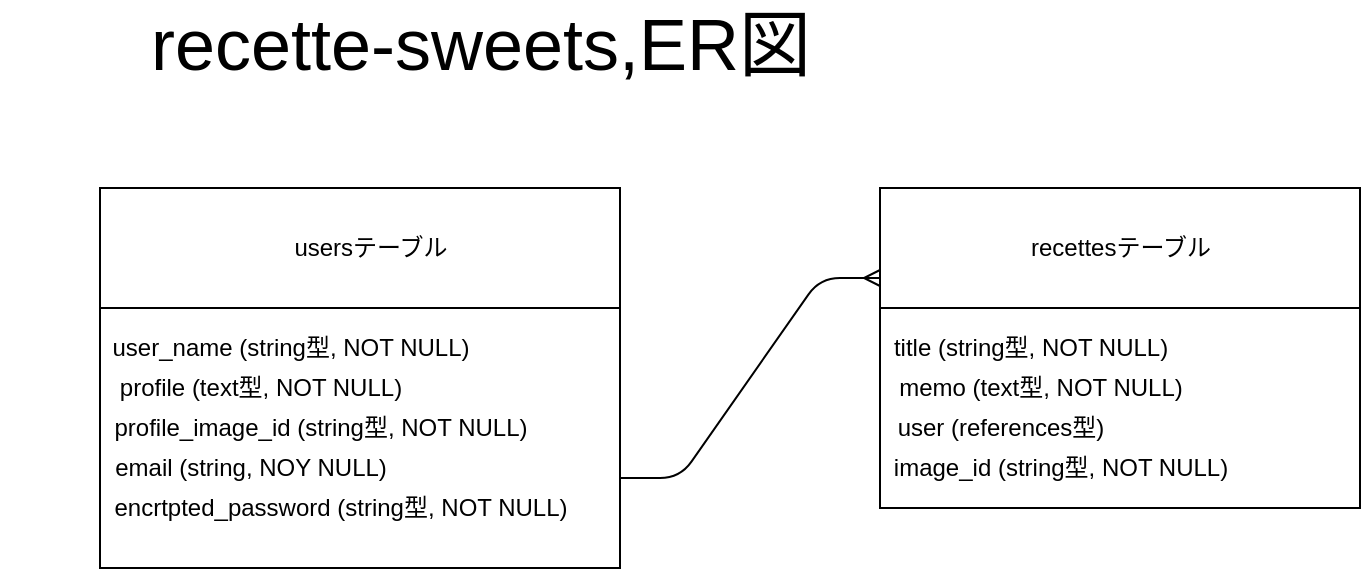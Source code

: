<mxfile version="13.10.0" type="embed">
    <diagram id="WacLoNpESW8yNwxBYF4D" name="ページ1">
        <mxGraphModel dx="632" dy="595" grid="1" gridSize="10" guides="1" tooltips="1" connect="1" arrows="1" fold="1" page="1" pageScale="1" pageWidth="850" pageHeight="1100" math="0" shadow="0">
            <root>
                <mxCell id="0"/>
                <mxCell id="1" parent="0"/>
                <mxCell id="2" value="&lt;font&gt;&lt;font style=&quot;font-size: 36px&quot;&gt;recette-sweets,ER図&lt;br&gt;&lt;/font&gt;&lt;br&gt;&lt;/font&gt;" style="text;html=1;align=center;verticalAlign=middle;resizable=0;points=[];autosize=1;" vertex="1" parent="1">
                    <mxGeometry x="145" y="75" width="350" height="40" as="geometry"/>
                </mxCell>
                <mxCell id="7" value="" style="whiteSpace=wrap;html=1;" vertex="1" parent="1">
                    <mxGeometry x="130" y="160" width="260" height="190" as="geometry"/>
                </mxCell>
                <mxCell id="9" value="" style="whiteSpace=wrap;html=1;" vertex="1" parent="1">
                    <mxGeometry x="130" y="160" width="260" height="60" as="geometry"/>
                </mxCell>
                <mxCell id="10" value="usersテーブル" style="text;html=1;align=center;verticalAlign=middle;resizable=0;points=[];autosize=1;" vertex="1" parent="1">
                    <mxGeometry x="220" y="180" width="90" height="20" as="geometry"/>
                </mxCell>
                <mxCell id="11" value="user_name (string型, NOT NULL)" style="text;html=1;align=center;verticalAlign=middle;resizable=0;points=[];autosize=1;" vertex="1" parent="1">
                    <mxGeometry x="130" y="230" width="190" height="20" as="geometry"/>
                </mxCell>
                <mxCell id="12" value="profile (text型, NOT NULL)" style="text;html=1;align=center;verticalAlign=middle;resizable=0;points=[];autosize=1;" vertex="1" parent="1">
                    <mxGeometry x="130" y="250" width="160" height="20" as="geometry"/>
                </mxCell>
                <mxCell id="13" value="profile_image_id (string型, NOT NULL)" style="text;html=1;align=center;verticalAlign=middle;resizable=0;points=[];autosize=1;" vertex="1" parent="1">
                    <mxGeometry x="130" y="270" width="220" height="20" as="geometry"/>
                </mxCell>
                <mxCell id="14" value="email (string, NOY NULL)" style="text;html=1;align=center;verticalAlign=middle;resizable=0;points=[];autosize=1;" vertex="1" parent="1">
                    <mxGeometry x="130" y="290" width="150" height="20" as="geometry"/>
                </mxCell>
                <mxCell id="15" value="&amp;nbsp; &amp;nbsp; &amp;nbsp; &amp;nbsp; &amp;nbsp; &amp;nbsp; &amp;nbsp; &amp;nbsp;encrtpted_password (string型, NOT NULL)" style="text;html=1;align=center;verticalAlign=middle;resizable=0;points=[];autosize=1;" vertex="1" parent="1">
                    <mxGeometry x="80" y="310" width="290" height="20" as="geometry"/>
                </mxCell>
                <mxCell id="16" value="" style="whiteSpace=wrap;html=1;" vertex="1" parent="1">
                    <mxGeometry x="520" y="160" width="240" height="160" as="geometry"/>
                </mxCell>
                <mxCell id="19" value="" style="whiteSpace=wrap;html=1;" vertex="1" parent="1">
                    <mxGeometry x="520" y="160" width="240" height="60" as="geometry"/>
                </mxCell>
                <mxCell id="20" value="recettesテーブル" style="text;html=1;align=center;verticalAlign=middle;resizable=0;points=[];autosize=1;" vertex="1" parent="1">
                    <mxGeometry x="590" y="180" width="100" height="20" as="geometry"/>
                </mxCell>
                <mxCell id="21" value="title (string型, NOT NULL)" style="text;html=1;align=center;verticalAlign=middle;resizable=0;points=[];autosize=1;" vertex="1" parent="1">
                    <mxGeometry x="520" y="230" width="150" height="20" as="geometry"/>
                </mxCell>
                <mxCell id="22" value="memo (text型, NOT NULL)" style="text;html=1;align=center;verticalAlign=middle;resizable=0;points=[];autosize=1;" vertex="1" parent="1">
                    <mxGeometry x="520" y="250" width="160" height="20" as="geometry"/>
                </mxCell>
                <mxCell id="23" value="image_id (string型, NOT NULL)" style="text;html=1;align=center;verticalAlign=middle;resizable=0;points=[];autosize=1;" vertex="1" parent="1">
                    <mxGeometry x="520" y="290" width="180" height="20" as="geometry"/>
                </mxCell>
                <mxCell id="24" value="user (references型)" style="text;html=1;align=center;verticalAlign=middle;resizable=0;points=[];autosize=1;" vertex="1" parent="1">
                    <mxGeometry x="520" y="270" width="120" height="20" as="geometry"/>
                </mxCell>
                <mxCell id="25" value="" style="edgeStyle=entityRelationEdgeStyle;fontSize=12;html=1;endArrow=ERmany;entryX=0;entryY=0.75;entryDx=0;entryDy=0;" edge="1" parent="1" target="19">
                    <mxGeometry width="100" height="100" relative="1" as="geometry">
                        <mxPoint x="390" y="305" as="sourcePoint"/>
                        <mxPoint x="490" y="205" as="targetPoint"/>
                    </mxGeometry>
                </mxCell>
            </root>
        </mxGraphModel>
    </diagram>
</mxfile>
